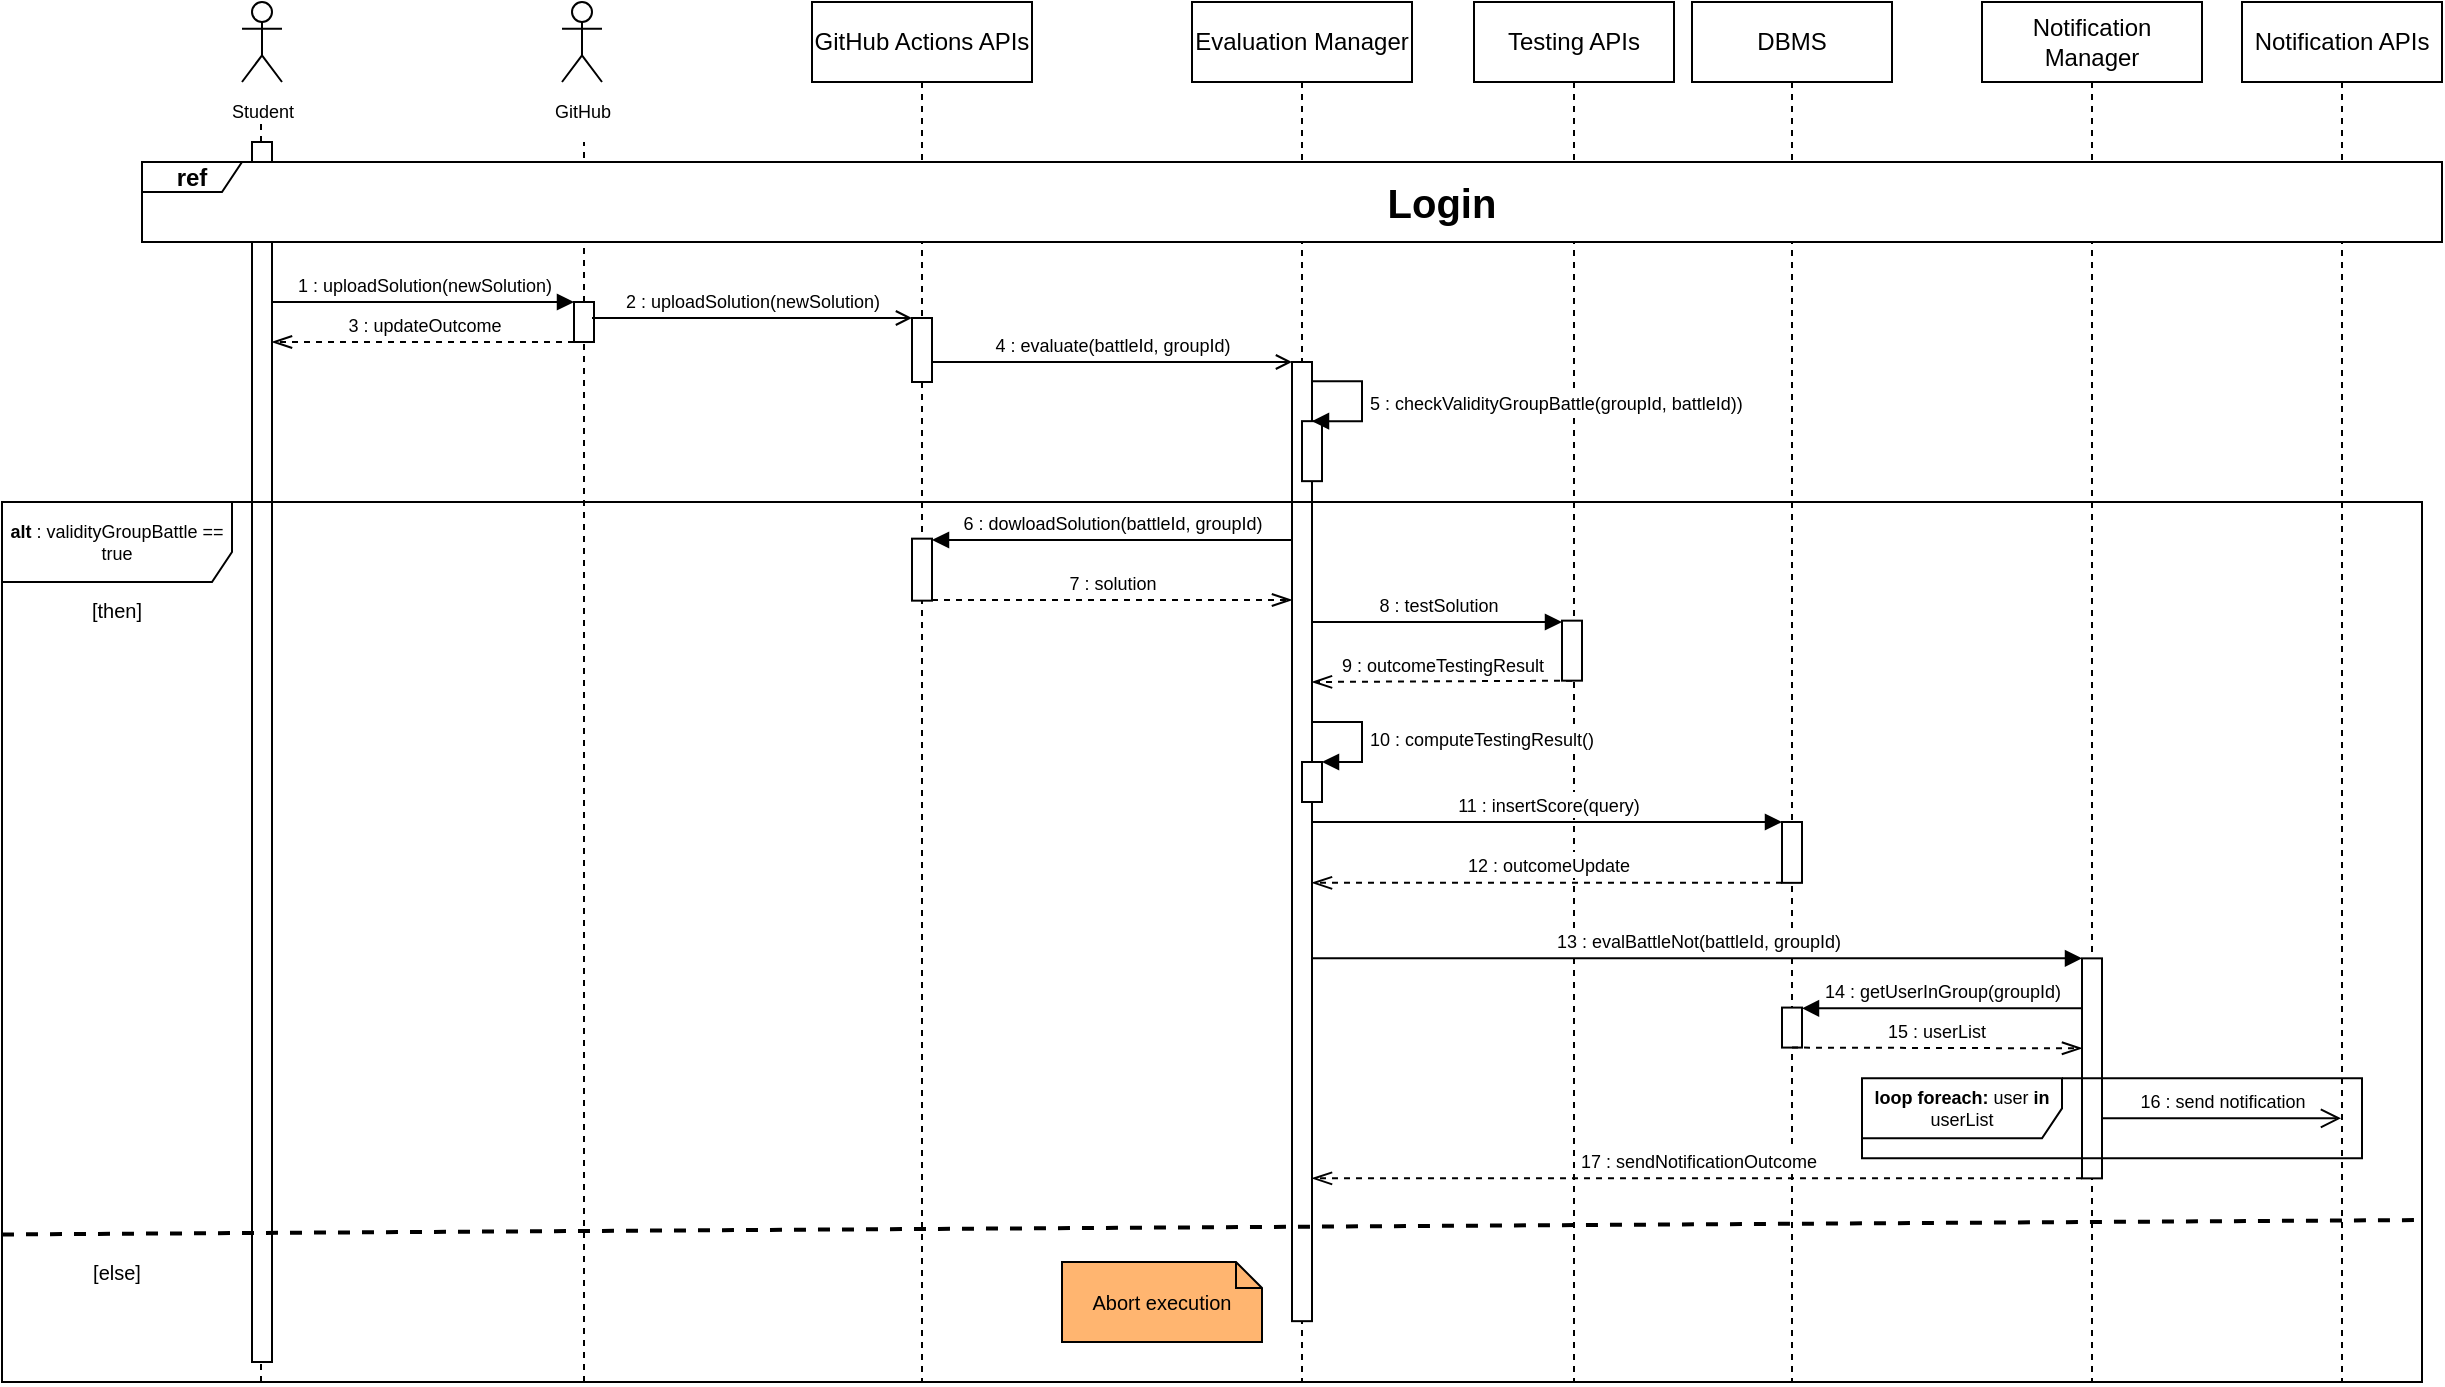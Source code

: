 <mxfile version="22.1.17" type="device">
  <diagram name="Page-1" id="2YBvvXClWsGukQMizWep">
    <mxGraphModel dx="2284" dy="746" grid="1" gridSize="10" guides="1" tooltips="1" connect="1" arrows="1" fold="1" page="1" pageScale="1" pageWidth="850" pageHeight="1100" math="0" shadow="0">
      <root>
        <mxCell id="0" />
        <mxCell id="1" parent="0" />
        <mxCell id="liZlo0o-GVQIaqRJejjH-8" value="" style="endArrow=none;dashed=1;html=1;rounded=0;" parent="1" edge="1">
          <mxGeometry width="50" height="50" relative="1" as="geometry">
            <mxPoint x="261" y="730" as="sourcePoint" />
            <mxPoint x="261" y="110" as="targetPoint" />
          </mxGeometry>
        </mxCell>
        <mxCell id="EZ9EQqB9W-ClfxbdbgRc-1" value="GitHub Actions APIs" style="shape=umlLifeline;perimeter=lifelinePerimeter;whiteSpace=wrap;html=1;container=1;dropTarget=0;collapsible=0;recursiveResize=0;outlineConnect=0;portConstraint=eastwest;newEdgeStyle={&quot;curved&quot;:0,&quot;rounded&quot;:0};" parent="1" vertex="1">
          <mxGeometry x="375" y="40" width="110" height="690" as="geometry" />
        </mxCell>
        <mxCell id="EZ9EQqB9W-ClfxbdbgRc-5" value="Testing APIs" style="shape=umlLifeline;perimeter=lifelinePerimeter;whiteSpace=wrap;html=1;container=0;dropTarget=0;collapsible=0;recursiveResize=0;outlineConnect=0;portConstraint=eastwest;newEdgeStyle={&quot;curved&quot;:0,&quot;rounded&quot;:0};" parent="1" vertex="1">
          <mxGeometry x="706" y="40" width="100" height="690" as="geometry" />
        </mxCell>
        <mxCell id="EZ9EQqB9W-ClfxbdbgRc-12" value="&lt;font style=&quot;font-size: 9px;&quot;&gt;Student&lt;/font&gt;" style="shape=umlActor;verticalLabelPosition=bottom;verticalAlign=top;html=1;outlineConnect=0;" parent="1" vertex="1">
          <mxGeometry x="90" y="40" width="20" height="40" as="geometry" />
        </mxCell>
        <mxCell id="EZ9EQqB9W-ClfxbdbgRc-14" value="" style="html=1;points=[];perimeter=orthogonalPerimeter;outlineConnect=0;targetShapes=umlLifeline;portConstraint=eastwest;newEdgeStyle={&quot;edgeStyle&quot;:&quot;elbowEdgeStyle&quot;,&quot;elbow&quot;:&quot;vertical&quot;,&quot;curved&quot;:0,&quot;rounded&quot;:0};" parent="1" vertex="1">
          <mxGeometry x="95" y="110" width="10" height="610" as="geometry" />
        </mxCell>
        <mxCell id="EZ9EQqB9W-ClfxbdbgRc-18" value="Evaluation Manager" style="shape=umlLifeline;perimeter=lifelinePerimeter;whiteSpace=wrap;html=1;container=1;dropTarget=0;collapsible=0;recursiveResize=0;outlineConnect=0;portConstraint=eastwest;newEdgeStyle={&quot;curved&quot;:0,&quot;rounded&quot;:0};" parent="1" vertex="1">
          <mxGeometry x="565" y="40" width="110" height="690" as="geometry" />
        </mxCell>
        <mxCell id="EZ9EQqB9W-ClfxbdbgRc-63" value="DBMS" style="shape=umlLifeline;perimeter=lifelinePerimeter;whiteSpace=wrap;html=1;container=0;dropTarget=0;collapsible=0;recursiveResize=0;outlineConnect=0;portConstraint=eastwest;newEdgeStyle={&quot;curved&quot;:0,&quot;rounded&quot;:0};" parent="1" vertex="1">
          <mxGeometry x="815" y="40" width="100" height="690" as="geometry" />
        </mxCell>
        <mxCell id="EZ9EQqB9W-ClfxbdbgRc-79" value="" style="html=1;points=[[0,0,0,0,5],[0,1,0,0,-5],[1,0,0,0,5],[1,1,0,0,-5]];perimeter=orthogonalPerimeter;outlineConnect=0;targetShapes=umlLifeline;portConstraint=eastwest;newEdgeStyle={&quot;curved&quot;:0,&quot;rounded&quot;:0};" parent="EZ9EQqB9W-ClfxbdbgRc-63" vertex="1">
          <mxGeometry x="45" y="410" width="10" height="30.42" as="geometry" />
        </mxCell>
        <mxCell id="liZlo0o-GVQIaqRJejjH-5" value="&lt;font style=&quot;font-size: 9px;&quot;&gt;GitHub&lt;/font&gt;" style="shape=umlActor;verticalLabelPosition=bottom;verticalAlign=top;html=1;outlineConnect=0;" parent="1" vertex="1">
          <mxGeometry x="250" y="40" width="20" height="40" as="geometry" />
        </mxCell>
        <mxCell id="-OK--w0Z6CInEfSWtkVY-17" value="" style="endArrow=none;dashed=1;html=1;rounded=0;" parent="1" edge="1">
          <mxGeometry width="50" height="50" relative="1" as="geometry">
            <mxPoint x="99.5" y="110" as="sourcePoint" />
            <mxPoint x="99.5" y="100" as="targetPoint" />
          </mxGeometry>
        </mxCell>
        <mxCell id="uk7uo4-cUkGRM1U4fZs7-21" value="&lt;font style=&quot;font-size: 10px;&quot;&gt;Abort execution&lt;/font&gt;" style="shape=note;size=13;whiteSpace=wrap;html=1;fillColor=#FFB570;" parent="1" vertex="1">
          <mxGeometry x="500" y="670" width="100" height="40" as="geometry" />
        </mxCell>
        <mxCell id="uk7uo4-cUkGRM1U4fZs7-5" value="[else]" style="text;html=1;strokeColor=none;fillColor=none;align=center;verticalAlign=middle;whiteSpace=wrap;rounded=0;fontSize=10;" parent="1" vertex="1">
          <mxGeometry x="10" y="670.0" width="35" height="10" as="geometry" />
        </mxCell>
        <mxCell id="EZ9EQqB9W-ClfxbdbgRc-59" value="" style="html=1;points=[[0,0,0,0,5],[0,1,0,0,-5],[1,0,0,0,5],[1,1,0,0,-5]];perimeter=orthogonalPerimeter;outlineConnect=0;targetShapes=umlLifeline;portConstraint=eastwest;newEdgeStyle={&quot;curved&quot;:0,&quot;rounded&quot;:0};" parent="1" vertex="1">
          <mxGeometry x="615" y="220" width="10" height="479.58" as="geometry" />
        </mxCell>
        <mxCell id="Qp_JZN5yhgB6wEBEa5BE-35" value="Notification Manager" style="shape=umlLifeline;perimeter=lifelinePerimeter;whiteSpace=wrap;html=1;container=1;dropTarget=0;collapsible=0;recursiveResize=0;outlineConnect=0;portConstraint=eastwest;newEdgeStyle={&quot;curved&quot;:0,&quot;rounded&quot;:0};" parent="1" vertex="1">
          <mxGeometry x="960" y="40" width="110" height="690" as="geometry" />
        </mxCell>
        <mxCell id="Qp_JZN5yhgB6wEBEa5BE-36" value="Notification APIs" style="shape=umlLifeline;perimeter=lifelinePerimeter;whiteSpace=wrap;html=1;container=1;dropTarget=0;collapsible=0;recursiveResize=0;outlineConnect=0;portConstraint=eastwest;newEdgeStyle={&quot;curved&quot;:0,&quot;rounded&quot;:0};" parent="1" vertex="1">
          <mxGeometry x="1090" y="40" width="100" height="690" as="geometry" />
        </mxCell>
        <mxCell id="0cFZ01T9KeCPpVgdLpGS-1" value="" style="html=1;points=[];perimeter=orthogonalPerimeter;outlineConnect=0;targetShapes=umlLifeline;portConstraint=eastwest;newEdgeStyle={&quot;edgeStyle&quot;:&quot;elbowEdgeStyle&quot;,&quot;elbow&quot;:&quot;vertical&quot;,&quot;curved&quot;:0,&quot;rounded&quot;:0};" parent="1" vertex="1">
          <mxGeometry x="425" y="198" width="10" height="32" as="geometry" />
        </mxCell>
        <mxCell id="EZ9EQqB9W-ClfxbdbgRc-17" value="&lt;font style=&quot;font-size: 9px;&quot;&gt;1 : uploadSolution(newSolution)&lt;/font&gt;" style="html=1;verticalAlign=bottom;endArrow=block;edgeStyle=elbowEdgeStyle;elbow=horizontal;curved=0;rounded=0;" parent="1" target="EZ9EQqB9W-ClfxbdbgRc-66" edge="1">
          <mxGeometry relative="1" as="geometry">
            <mxPoint x="105" y="190" as="sourcePoint" />
            <Array as="points">
              <mxPoint x="249" y="190" />
            </Array>
            <mxPoint x="250" y="190" as="targetPoint" />
            <mxPoint as="offset" />
          </mxGeometry>
        </mxCell>
        <mxCell id="uk7uo4-cUkGRM1U4fZs7-12" value="" style="html=1;points=[[0,0,0,0,5],[0,1,0,0,-5],[1,0,0,0,5],[1,1,0,0,-5]];perimeter=orthogonalPerimeter;outlineConnect=0;targetShapes=umlLifeline;portConstraint=eastwest;newEdgeStyle={&quot;curved&quot;:0,&quot;rounded&quot;:0};" parent="1" vertex="1">
          <mxGeometry x="620" y="249.58" width="10" height="30" as="geometry" />
        </mxCell>
        <mxCell id="uk7uo4-cUkGRM1U4fZs7-13" value="&lt;font style=&quot;font-size: 9px;&quot;&gt;5 : checkValidityGroupBattle(groupId, battleId))&lt;/font&gt;" style="html=1;align=left;spacingLeft=2;endArrow=block;rounded=0;edgeStyle=orthogonalEdgeStyle;curved=0;rounded=0;" parent="1" target="uk7uo4-cUkGRM1U4fZs7-12" edge="1">
          <mxGeometry relative="1" as="geometry">
            <mxPoint x="625" y="229.58" as="sourcePoint" />
            <Array as="points">
              <mxPoint x="650" y="229.58" />
              <mxPoint x="650" y="249.58" />
            </Array>
          </mxGeometry>
        </mxCell>
        <mxCell id="EZ9EQqB9W-ClfxbdbgRc-64" value="&lt;font style=&quot;font-size: 9px;&quot;&gt;8 : testSolution&lt;/font&gt;" style="html=1;verticalAlign=bottom;endArrow=block;edgeStyle=elbowEdgeStyle;elbow=horizontal;curved=0;rounded=0;" parent="1" target="EZ9EQqB9W-ClfxbdbgRc-73" edge="1">
          <mxGeometry relative="1" as="geometry">
            <mxPoint x="625" y="350.0" as="sourcePoint" />
            <Array as="points">
              <mxPoint x="755" y="349.58" />
            </Array>
            <mxPoint x="797.5" y="345" as="targetPoint" />
            <mxPoint as="offset" />
          </mxGeometry>
        </mxCell>
        <mxCell id="EZ9EQqB9W-ClfxbdbgRc-75" value="&lt;font style=&quot;font-size: 9px;&quot;&gt;9 : outcomeTestingResult&lt;/font&gt;" style="html=1;verticalAlign=bottom;endArrow=openThin;dashed=1;endSize=8;edgeStyle=elbowEdgeStyle;elbow=vertical;curved=0;rounded=0;endFill=0;" parent="1" source="EZ9EQqB9W-ClfxbdbgRc-73" edge="1">
          <mxGeometry relative="1" as="geometry">
            <mxPoint x="625" y="380.0" as="targetPoint" />
            <Array as="points">
              <mxPoint x="700" y="380" />
              <mxPoint x="690" y="370" />
              <mxPoint x="630" y="460.0" />
              <mxPoint x="520" y="500" />
            </Array>
            <mxPoint x="525" y="460.0" as="sourcePoint" />
          </mxGeometry>
        </mxCell>
        <mxCell id="-OK--w0Z6CInEfSWtkVY-7" value="" style="html=1;points=[[0,0,0,0,5],[0,1,0,0,-5],[1,0,0,0,5],[1,1,0,0,-5]];perimeter=orthogonalPerimeter;outlineConnect=0;targetShapes=umlLifeline;portConstraint=eastwest;newEdgeStyle={&quot;curved&quot;:0,&quot;rounded&quot;:0};" parent="1" vertex="1">
          <mxGeometry x="620" y="420" width="10" height="20" as="geometry" />
        </mxCell>
        <mxCell id="-OK--w0Z6CInEfSWtkVY-8" value="&lt;font style=&quot;font-size: 9px;&quot;&gt;10 : computeTestingResult()&lt;/font&gt;" style="html=1;align=left;spacingLeft=2;endArrow=block;rounded=0;edgeStyle=orthogonalEdgeStyle;curved=0;rounded=0;" parent="1" target="-OK--w0Z6CInEfSWtkVY-7" edge="1">
          <mxGeometry relative="1" as="geometry">
            <mxPoint x="625" y="400" as="sourcePoint" />
            <Array as="points">
              <mxPoint x="650" y="400" />
              <mxPoint x="650" y="420" />
            </Array>
          </mxGeometry>
        </mxCell>
        <mxCell id="EZ9EQqB9W-ClfxbdbgRc-81" value="&lt;font style=&quot;font-size: 9px;&quot;&gt;11 : insertScore(query)&lt;/font&gt;" style="html=1;verticalAlign=bottom;endArrow=block;edgeStyle=elbowEdgeStyle;elbow=vertical;curved=0;rounded=0;" parent="1" target="EZ9EQqB9W-ClfxbdbgRc-79" edge="1">
          <mxGeometry relative="1" as="geometry">
            <mxPoint x="625" y="450.0" as="sourcePoint" />
            <Array as="points">
              <mxPoint x="795" y="450" />
            </Array>
            <mxPoint x="890" y="450.42" as="targetPoint" />
            <mxPoint as="offset" />
          </mxGeometry>
        </mxCell>
        <mxCell id="EZ9EQqB9W-ClfxbdbgRc-82" value="&lt;font style=&quot;font-size: 9px;&quot;&gt;12 : outcomeUpdate&lt;/font&gt;" style="html=1;verticalAlign=bottom;endArrow=openThin;dashed=1;endSize=8;edgeStyle=elbowEdgeStyle;elbow=horizontal;curved=0;rounded=0;endFill=0;" parent="1" source="EZ9EQqB9W-ClfxbdbgRc-79" edge="1">
          <mxGeometry relative="1" as="geometry">
            <mxPoint x="625" y="480.42" as="targetPoint" />
            <Array as="points">
              <mxPoint x="630" y="480.42" />
            </Array>
            <mxPoint x="905" y="480.42" as="sourcePoint" />
          </mxGeometry>
        </mxCell>
        <mxCell id="EZ9EQqB9W-ClfxbdbgRc-61" value="&lt;font style=&quot;font-size: 9px;&quot;&gt;6 : dowloadSolution(battleId, groupId)&lt;/font&gt;" style="html=1;verticalAlign=bottom;endArrow=block;edgeStyle=elbowEdgeStyle;elbow=horizontal;curved=0;rounded=0;" parent="1" edge="1">
          <mxGeometry relative="1" as="geometry">
            <mxPoint x="615" y="309.0" as="sourcePoint" />
            <Array as="points">
              <mxPoint x="438" y="309" />
              <mxPoint x="362" y="349" />
            </Array>
            <mxPoint x="435" y="309.0" as="targetPoint" />
            <mxPoint as="offset" />
          </mxGeometry>
        </mxCell>
        <mxCell id="EZ9EQqB9W-ClfxbdbgRc-71" value="&lt;font style=&quot;font-size: 9px;&quot;&gt;7 : solution&lt;/font&gt;" style="html=1;verticalAlign=bottom;endArrow=openThin;dashed=1;endSize=8;edgeStyle=elbowEdgeStyle;elbow=vertical;curved=0;rounded=0;endFill=0;" parent="1" edge="1">
          <mxGeometry relative="1" as="geometry">
            <mxPoint x="615" y="339.0" as="targetPoint" />
            <Array as="points">
              <mxPoint x="450" y="339" />
              <mxPoint x="345" y="379.0" />
            </Array>
            <mxPoint x="435" y="339.0" as="sourcePoint" />
          </mxGeometry>
        </mxCell>
        <mxCell id="uk7uo4-cUkGRM1U4fZs7-6" value="&lt;p style=&quot;line-height: 120%; font-size: 9px;&quot;&gt;&lt;b style=&quot;border-color: var(--border-color);&quot;&gt;alt&amp;nbsp;&lt;/b&gt;: validityGroupBattle == true&lt;br&gt;&lt;/p&gt;" style="shape=umlFrame;whiteSpace=wrap;html=1;pointerEvents=0;width=115;height=40;verticalAlign=middle;horizontal=1;labelPosition=center;verticalLabelPosition=middle;align=center;" parent="1" vertex="1">
          <mxGeometry x="-30" y="290" width="1210" height="440" as="geometry" />
        </mxCell>
        <mxCell id="uk7uo4-cUkGRM1U4fZs7-7" value="[then]" style="text;html=1;strokeColor=none;fillColor=none;align=center;verticalAlign=middle;whiteSpace=wrap;rounded=0;fontSize=10;" parent="1" vertex="1">
          <mxGeometry x="10" y="339.33" width="35" height="10" as="geometry" />
        </mxCell>
        <mxCell id="uk7uo4-cUkGRM1U4fZs7-18" value="" style="html=1;points=[];perimeter=orthogonalPerimeter;outlineConnect=0;targetShapes=umlLifeline;portConstraint=eastwest;newEdgeStyle={&quot;edgeStyle&quot;:&quot;elbowEdgeStyle&quot;,&quot;elbow&quot;:&quot;vertical&quot;,&quot;curved&quot;:0,&quot;rounded&quot;:0};" parent="1" vertex="1">
          <mxGeometry x="425" y="308.33" width="10" height="31" as="geometry" />
        </mxCell>
        <mxCell id="-OK--w0Z6CInEfSWtkVY-18" value="" style="endArrow=none;dashed=1;html=1;rounded=0;" parent="1" edge="1">
          <mxGeometry width="50" height="50" relative="1" as="geometry">
            <mxPoint x="99.5" y="730" as="sourcePoint" />
            <mxPoint x="99.5" y="720" as="targetPoint" />
          </mxGeometry>
        </mxCell>
        <mxCell id="EZ9EQqB9W-ClfxbdbgRc-65" value="&lt;font style=&quot;font-size: 9px;&quot;&gt;3 : updateOutcome&lt;/font&gt;" style="html=1;verticalAlign=bottom;endArrow=openThin;dashed=1;endSize=8;edgeStyle=elbowEdgeStyle;elbow=vertical;curved=0;rounded=0;endFill=0;" parent="1" source="EZ9EQqB9W-ClfxbdbgRc-66" edge="1">
          <mxGeometry relative="1" as="geometry">
            <mxPoint x="105" y="210" as="targetPoint" />
            <Array as="points">
              <mxPoint x="240" y="210" />
              <mxPoint x="220" y="200" />
            </Array>
            <mxPoint x="250" y="210" as="sourcePoint" />
          </mxGeometry>
        </mxCell>
        <mxCell id="EZ9EQqB9W-ClfxbdbgRc-66" value="" style="html=1;points=[];perimeter=orthogonalPerimeter;outlineConnect=0;targetShapes=umlLifeline;portConstraint=eastwest;newEdgeStyle={&quot;edgeStyle&quot;:&quot;elbowEdgeStyle&quot;,&quot;elbow&quot;:&quot;vertical&quot;,&quot;curved&quot;:0,&quot;rounded&quot;:0};" parent="1" vertex="1">
          <mxGeometry x="256" y="190" width="10" height="20" as="geometry" />
        </mxCell>
        <mxCell id="liZlo0o-GVQIaqRJejjH-9" value="&lt;font style=&quot;font-size: 9px;&quot;&gt;2 : uploadSolution(newSolution)&lt;/font&gt;" style="html=1;verticalAlign=bottom;endArrow=open;edgeStyle=elbowEdgeStyle;elbow=horizontal;curved=0;rounded=0;endFill=0;" parent="1" target="0cFZ01T9KeCPpVgdLpGS-1" edge="1">
          <mxGeometry relative="1" as="geometry">
            <mxPoint x="265" y="198" as="sourcePoint" />
            <Array as="points">
              <mxPoint x="424" y="198" />
            </Array>
            <mxPoint x="430" y="198" as="targetPoint" />
            <mxPoint as="offset" />
          </mxGeometry>
        </mxCell>
        <mxCell id="0cFZ01T9KeCPpVgdLpGS-4" value="&lt;font style=&quot;font-size: 9px;&quot;&gt;4 :&amp;nbsp;evaluate(battleId, groupId)&lt;/font&gt;" style="html=1;verticalAlign=bottom;endArrow=open;edgeStyle=elbowEdgeStyle;elbow=horizontal;curved=0;rounded=0;endFill=0;" parent="1" target="EZ9EQqB9W-ClfxbdbgRc-59" edge="1">
          <mxGeometry relative="1" as="geometry">
            <mxPoint x="435" y="220" as="sourcePoint" />
            <Array as="points">
              <mxPoint x="540" y="220" />
            </Array>
            <mxPoint x="800" y="220" as="targetPoint" />
            <mxPoint as="offset" />
          </mxGeometry>
        </mxCell>
        <mxCell id="EZ9EQqB9W-ClfxbdbgRc-73" value="" style="html=1;points=[[0,0,0,0,5],[0,1,0,0,-5],[1,0,0,0,5],[1,1,0,0,-5]];perimeter=orthogonalPerimeter;outlineConnect=0;targetShapes=umlLifeline;portConstraint=eastwest;newEdgeStyle={&quot;curved&quot;:0,&quot;rounded&quot;:0};" parent="1" vertex="1">
          <mxGeometry x="750" y="349.33" width="10" height="30" as="geometry" />
        </mxCell>
        <mxCell id="EZ9EQqB9W-ClfxbdbgRc-20" value="&lt;b&gt;ref&lt;/b&gt;" style="shape=umlFrame;whiteSpace=wrap;html=1;pointerEvents=0;width=50;height=15;labelBorderColor=none;labelBackgroundColor=none;fontColor=default;swimlaneFillColor=default;" parent="1" vertex="1">
          <mxGeometry x="40" y="120" width="1150" height="40" as="geometry" />
        </mxCell>
        <mxCell id="EZ9EQqB9W-ClfxbdbgRc-49" value="&lt;b&gt;&lt;font style=&quot;font-size: 20px;&quot;&gt;Login&lt;/font&gt;&lt;/b&gt;" style="text;html=1;strokeColor=none;fillColor=none;align=center;verticalAlign=middle;whiteSpace=wrap;rounded=0;" parent="1" vertex="1">
          <mxGeometry x="660" y="125" width="60" height="30" as="geometry" />
        </mxCell>
        <mxCell id="Qp_JZN5yhgB6wEBEa5BE-4" value="" style="html=1;points=[];perimeter=orthogonalPerimeter;outlineConnect=0;targetShapes=umlLifeline;portConstraint=eastwest;newEdgeStyle={&quot;edgeStyle&quot;:&quot;elbowEdgeStyle&quot;,&quot;elbow&quot;:&quot;vertical&quot;,&quot;curved&quot;:0,&quot;rounded&quot;:0};" parent="1" vertex="1">
          <mxGeometry x="860" y="542.79" width="10" height="20" as="geometry" />
        </mxCell>
        <mxCell id="Qp_JZN5yhgB6wEBEa5BE-6" value="&lt;font style=&quot;font-size: 9px;&quot;&gt;15 : userList&lt;/font&gt;" style="html=1;verticalAlign=bottom;endArrow=openThin;edgeStyle=elbowEdgeStyle;elbow=vertical;curved=0;rounded=0;endFill=0;dashed=1;endSize=8;" parent="1" source="Qp_JZN5yhgB6wEBEa5BE-4" target="Qp_JZN5yhgB6wEBEa5BE-1" edge="1">
          <mxGeometry relative="1" as="geometry">
            <mxPoint x="884" y="563.18" as="sourcePoint" />
            <Array as="points">
              <mxPoint x="1019" y="563.18" />
            </Array>
            <mxPoint x="1063.5" y="563.18" as="targetPoint" />
            <mxPoint as="offset" />
          </mxGeometry>
        </mxCell>
        <mxCell id="Qp_JZN5yhgB6wEBEa5BE-5" value="&lt;font style=&quot;font-size: 9px;&quot;&gt;14 : getUserInGroup(groupId)&lt;/font&gt;" style="html=1;verticalAlign=bottom;endArrow=block;endSize=6;edgeStyle=elbowEdgeStyle;elbow=vertical;curved=0;rounded=0;endFill=1;startArrow=none;startFill=0;" parent="1" source="Qp_JZN5yhgB6wEBEa5BE-1" target="Qp_JZN5yhgB6wEBEa5BE-4" edge="1">
          <mxGeometry relative="1" as="geometry">
            <mxPoint x="884" y="543.18" as="targetPoint" />
            <Array as="points">
              <mxPoint x="960" y="543.18" />
            </Array>
            <mxPoint x="1030" y="543.18" as="sourcePoint" />
          </mxGeometry>
        </mxCell>
        <mxCell id="Qp_JZN5yhgB6wEBEa5BE-1" value="" style="html=1;points=[];perimeter=orthogonalPerimeter;outlineConnect=0;targetShapes=umlLifeline;portConstraint=eastwest;newEdgeStyle={&quot;edgeStyle&quot;:&quot;elbowEdgeStyle&quot;,&quot;elbow&quot;:&quot;vertical&quot;,&quot;curved&quot;:0,&quot;rounded&quot;:0};" parent="1" vertex="1">
          <mxGeometry x="1010" y="518.18" width="10" height="110" as="geometry" />
        </mxCell>
        <mxCell id="Qp_JZN5yhgB6wEBEa5BE-7" value="&lt;p style=&quot;line-height: 120%; font-size: 9px;&quot;&gt;&lt;b&gt;loop foreach: &lt;/b&gt;user &lt;b&gt;in &lt;/b&gt;userList&lt;/p&gt;" style="shape=umlFrame;whiteSpace=wrap;html=1;pointerEvents=0;width=100;height=30;verticalAlign=middle;horizontal=1;labelPosition=center;verticalLabelPosition=middle;align=center;" parent="1" vertex="1">
          <mxGeometry x="900" y="578.18" width="250" height="40" as="geometry" />
        </mxCell>
        <mxCell id="Qp_JZN5yhgB6wEBEa5BE-8" value="&lt;font style=&quot;font-size: 9px;&quot;&gt;16 : send notification&lt;/font&gt;" style="html=1;verticalAlign=bottom;endArrow=open;edgeStyle=elbowEdgeStyle;elbow=horizontal;curved=0;rounded=0;endFill=0;endSize=8;" parent="1" edge="1">
          <mxGeometry relative="1" as="geometry">
            <mxPoint x="1020" y="598.18" as="sourcePoint" />
            <Array as="points">
              <mxPoint x="1080" y="598.18" />
            </Array>
            <mxPoint x="1139.5" y="598.18" as="targetPoint" />
          </mxGeometry>
        </mxCell>
        <mxCell id="Qp_JZN5yhgB6wEBEa5BE-3" value="&lt;font style=&quot;font-size: 9px;&quot;&gt;13 : evalBattleNot(battleId, groupId)&lt;/font&gt;" style="html=1;verticalAlign=bottom;endArrow=block;edgeStyle=elbowEdgeStyle;elbow=vertical;curved=0;rounded=0;" parent="1" source="EZ9EQqB9W-ClfxbdbgRc-59" target="Qp_JZN5yhgB6wEBEa5BE-1" edge="1">
          <mxGeometry relative="1" as="geometry">
            <mxPoint x="615" y="518.18" as="sourcePoint" />
            <Array as="points">
              <mxPoint x="859" y="518.18" />
            </Array>
            <mxPoint x="864" y="518.18" as="targetPoint" />
            <mxPoint as="offset" />
          </mxGeometry>
        </mxCell>
        <mxCell id="Qp_JZN5yhgB6wEBEa5BE-9" value="&lt;font style=&quot;font-size: 9px;&quot;&gt;17 : sendNotificationOutcome&lt;/font&gt;" style="html=1;verticalAlign=bottom;endArrow=openThin;dashed=1;endSize=8;edgeStyle=elbowEdgeStyle;elbow=horizontal;curved=0;rounded=0;endFill=0;" parent="1" source="Qp_JZN5yhgB6wEBEa5BE-1" target="EZ9EQqB9W-ClfxbdbgRc-59" edge="1">
          <mxGeometry relative="1" as="geometry">
            <mxPoint x="525" y="628.18" as="targetPoint" />
            <Array as="points">
              <mxPoint x="990" y="628.18" />
            </Array>
            <mxPoint x="864" y="638.18" as="sourcePoint" />
          </mxGeometry>
        </mxCell>
        <mxCell id="Qp_JZN5yhgB6wEBEa5BE-38" value="" style="endArrow=none;dashed=1;html=1;rounded=0;strokeWidth=2;entryX=1.001;entryY=0.665;entryDx=0;entryDy=0;entryPerimeter=0;" parent="1" edge="1">
          <mxGeometry width="50" height="50" relative="1" as="geometry">
            <mxPoint x="-30" y="656.24" as="sourcePoint" />
            <mxPoint x="1181" y="649" as="targetPoint" />
          </mxGeometry>
        </mxCell>
      </root>
    </mxGraphModel>
  </diagram>
</mxfile>
